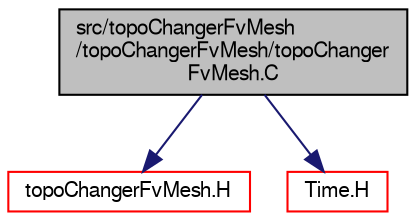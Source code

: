 digraph "src/topoChangerFvMesh/topoChangerFvMesh/topoChangerFvMesh.C"
{
  bgcolor="transparent";
  edge [fontname="FreeSans",fontsize="10",labelfontname="FreeSans",labelfontsize="10"];
  node [fontname="FreeSans",fontsize="10",shape=record];
  Node0 [label="src/topoChangerFvMesh\l/topoChangerFvMesh/topoChanger\lFvMesh.C",height=0.2,width=0.4,color="black", fillcolor="grey75", style="filled", fontcolor="black"];
  Node0 -> Node1 [color="midnightblue",fontsize="10",style="solid",fontname="FreeSans"];
  Node1 [label="topoChangerFvMesh.H",height=0.2,width=0.4,color="red",URL="$a16793.html"];
  Node0 -> Node273 [color="midnightblue",fontsize="10",style="solid",fontname="FreeSans"];
  Node273 [label="Time.H",height=0.2,width=0.4,color="red",URL="$a09311.html"];
}
